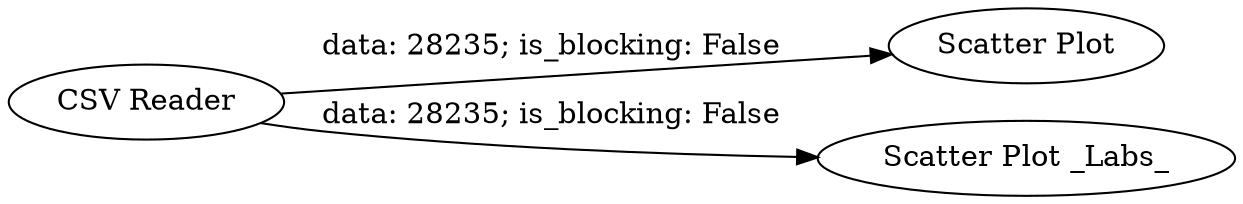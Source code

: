 digraph {
	"-8397266470905742045_2" [label="Scatter Plot"]
	"-8397266470905742045_1" [label="CSV Reader"]
	"-8397266470905742045_3" [label="Scatter Plot _Labs_"]
	"-8397266470905742045_1" -> "-8397266470905742045_2" [label="data: 28235; is_blocking: False"]
	"-8397266470905742045_1" -> "-8397266470905742045_3" [label="data: 28235; is_blocking: False"]
	rankdir=LR
}
